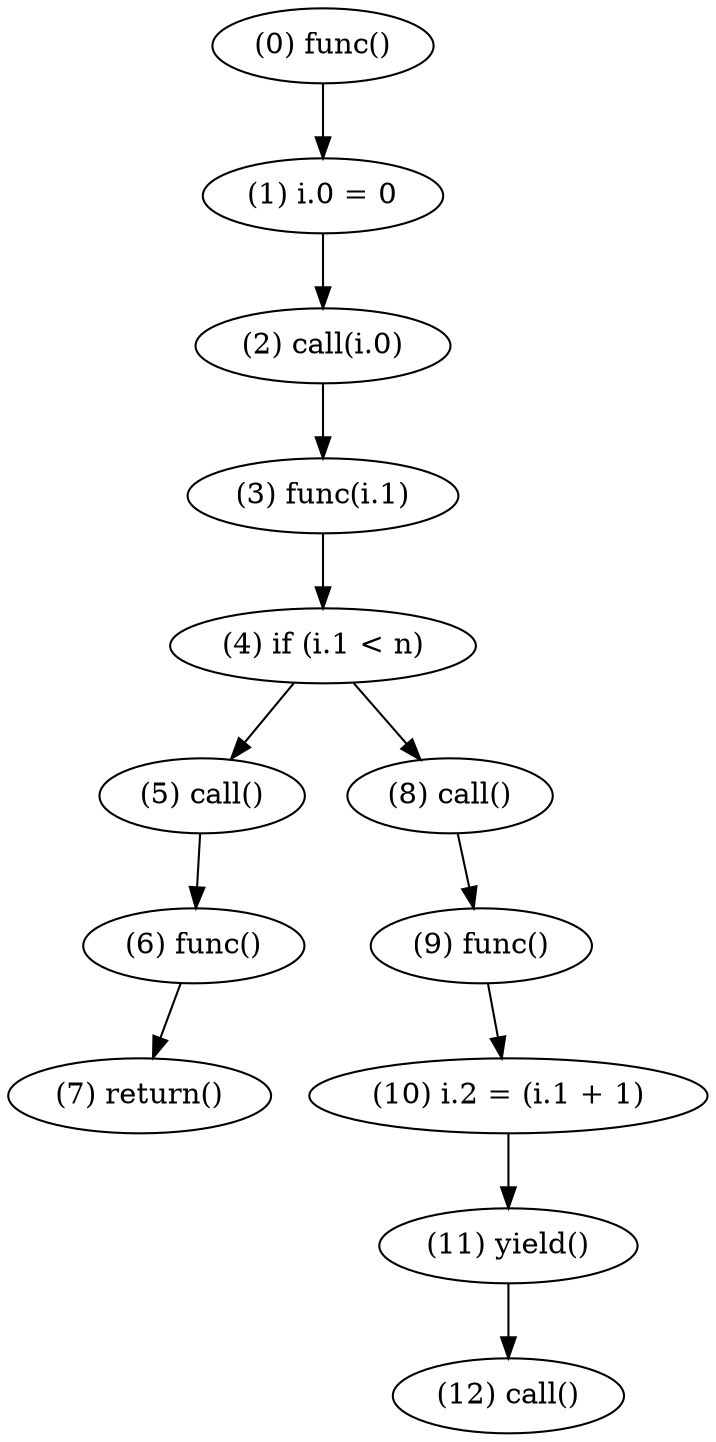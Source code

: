 digraph {
    0 [ label = "(0) func()" ]
    1 [ label = "(1) i.0 = 0" ]
    2 [ label = "(2) call(i.0)" ]
    3 [ label = "(3) func(i.1)" ]
    4 [ label = "(4) if (i.1 < n)" ]
    5 [ label = "(5) call()" ]
    6 [ label = "(6) func()" ]
    7 [ label = "(7) return()" ]
    8 [ label = "(8) call()" ]
    9 [ label = "(9) func()" ]
    10 [ label = "(10) i.2 = (i.1 + 1)" ]
    11 [ label = "(11) yield()" ]
    12 [ label = "(12) call()" ]
    0 -> 1 [ label = "" ]
    1 -> 2 [ label = "" ]
    2 -> 3 [ label = "" ]
    3 -> 4 [ label = "" ]
    4 -> 8 [ label = "" ]
    4 -> 5 [ label = "" ]
    5 -> 6 [ label = "" ]
    6 -> 7 [ label = "" ]
    8 -> 9 [ label = "" ]
    9 -> 10 [ label = "" ]
    10 -> 11 [ label = "" ]
    11 -> 12 [ label = "" ]
}
